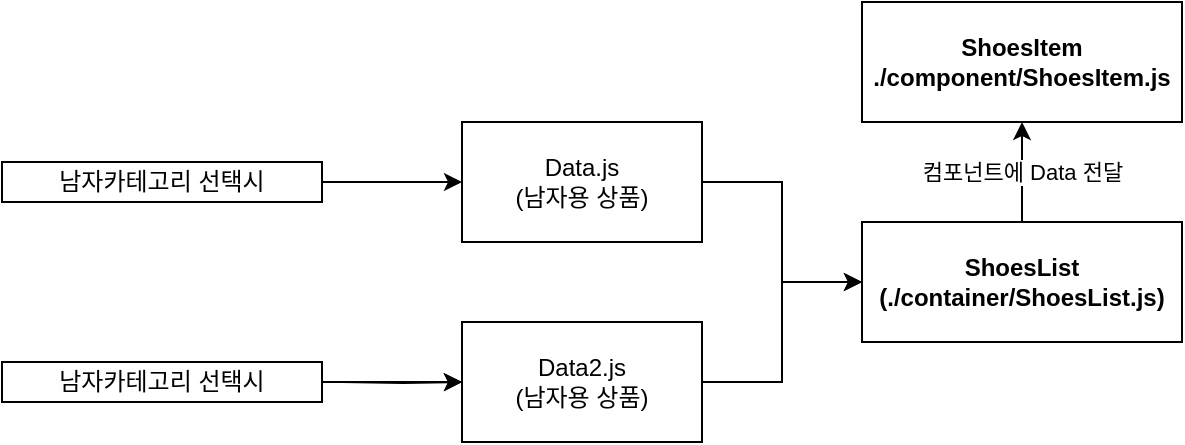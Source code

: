 <mxfile version="14.9.4" type="github">
  <diagram id="DRiA_wUBfm8uBkGvw0nA" name="페이지-1">
    <mxGraphModel dx="1038" dy="547" grid="1" gridSize="10" guides="1" tooltips="1" connect="1" arrows="1" fold="1" page="1" pageScale="1" pageWidth="850" pageHeight="1100" math="0" shadow="0">
      <root>
        <mxCell id="0" />
        <mxCell id="1" parent="0" />
        <mxCell id="ajHGEInrqWTRPbTaMLrb-19" value="" style="edgeStyle=orthogonalEdgeStyle;rounded=0;orthogonalLoop=1;jettySize=auto;html=1;entryX=0;entryY=0.5;entryDx=0;entryDy=0;" edge="1" parent="1" source="ajHGEInrqWTRPbTaMLrb-1" target="ajHGEInrqWTRPbTaMLrb-4">
          <mxGeometry relative="1" as="geometry" />
        </mxCell>
        <mxCell id="ajHGEInrqWTRPbTaMLrb-1" value="Data.js&lt;br&gt;(남자용 상품)" style="rounded=0;whiteSpace=wrap;html=1;" vertex="1" parent="1">
          <mxGeometry x="340" y="170" width="120" height="60" as="geometry" />
        </mxCell>
        <mxCell id="ajHGEInrqWTRPbTaMLrb-21" value="" style="edgeStyle=orthogonalEdgeStyle;rounded=0;orthogonalLoop=1;jettySize=auto;html=1;" edge="1" parent="1" source="ajHGEInrqWTRPbTaMLrb-2" target="ajHGEInrqWTRPbTaMLrb-4">
          <mxGeometry relative="1" as="geometry" />
        </mxCell>
        <mxCell id="ajHGEInrqWTRPbTaMLrb-2" value="Data2.js&lt;br&gt;(남자용 상품)" style="rounded=0;whiteSpace=wrap;html=1;" vertex="1" parent="1">
          <mxGeometry x="340" y="270" width="120" height="60" as="geometry" />
        </mxCell>
        <mxCell id="ajHGEInrqWTRPbTaMLrb-7" value="컴포넌트에 Data 전달" style="edgeStyle=orthogonalEdgeStyle;rounded=0;orthogonalLoop=1;jettySize=auto;html=1;" edge="1" parent="1" source="ajHGEInrqWTRPbTaMLrb-4" target="ajHGEInrqWTRPbTaMLrb-5">
          <mxGeometry relative="1" as="geometry" />
        </mxCell>
        <mxCell id="ajHGEInrqWTRPbTaMLrb-4" value="ShoesList&lt;br&gt;(./container/ShoesList.js)" style="rounded=0;whiteSpace=wrap;html=1;fontStyle=1" vertex="1" parent="1">
          <mxGeometry x="540" y="220" width="160" height="60" as="geometry" />
        </mxCell>
        <mxCell id="ajHGEInrqWTRPbTaMLrb-5" value="&lt;b&gt;ShoesItem&lt;br&gt;./component/ShoesItem.js&lt;br&gt;&lt;/b&gt;" style="rounded=0;whiteSpace=wrap;html=1;" vertex="1" parent="1">
          <mxGeometry x="540" y="110" width="160" height="60" as="geometry" />
        </mxCell>
        <mxCell id="ajHGEInrqWTRPbTaMLrb-11" value="" style="edgeStyle=orthogonalEdgeStyle;rounded=0;orthogonalLoop=1;jettySize=auto;html=1;" edge="1" parent="1" source="ajHGEInrqWTRPbTaMLrb-10" target="ajHGEInrqWTRPbTaMLrb-1">
          <mxGeometry relative="1" as="geometry" />
        </mxCell>
        <mxCell id="ajHGEInrqWTRPbTaMLrb-10" value="남자카테고리 선택시" style="text;html=1;fillColor=none;align=center;verticalAlign=middle;whiteSpace=wrap;rounded=0;strokeColor=#000000;" vertex="1" parent="1">
          <mxGeometry x="110" y="190" width="160" height="20" as="geometry" />
        </mxCell>
        <mxCell id="ajHGEInrqWTRPbTaMLrb-14" value="" style="edgeStyle=orthogonalEdgeStyle;rounded=0;orthogonalLoop=1;jettySize=auto;html=1;" edge="1" parent="1" target="ajHGEInrqWTRPbTaMLrb-2">
          <mxGeometry relative="1" as="geometry">
            <mxPoint x="280" y="300" as="sourcePoint" />
          </mxGeometry>
        </mxCell>
        <mxCell id="ajHGEInrqWTRPbTaMLrb-18" value="" style="edgeStyle=orthogonalEdgeStyle;rounded=0;orthogonalLoop=1;jettySize=auto;html=1;" edge="1" parent="1" source="ajHGEInrqWTRPbTaMLrb-17" target="ajHGEInrqWTRPbTaMLrb-2">
          <mxGeometry relative="1" as="geometry" />
        </mxCell>
        <mxCell id="ajHGEInrqWTRPbTaMLrb-17" value="남자카테고리 선택시" style="text;html=1;fillColor=none;align=center;verticalAlign=middle;whiteSpace=wrap;rounded=0;strokeColor=#000000;" vertex="1" parent="1">
          <mxGeometry x="110" y="290" width="160" height="20" as="geometry" />
        </mxCell>
      </root>
    </mxGraphModel>
  </diagram>
</mxfile>
